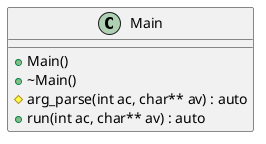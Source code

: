 @startuml





/' Objects '/

class Main {
	+Main()
	+~Main()
	#arg_parse(int ac, char** av) : auto
	+run(int ac, char** av) : auto
}





/' Inheritance relationships '/




/' Aggregation relationships '/





/' Nested objects '/



@enduml
